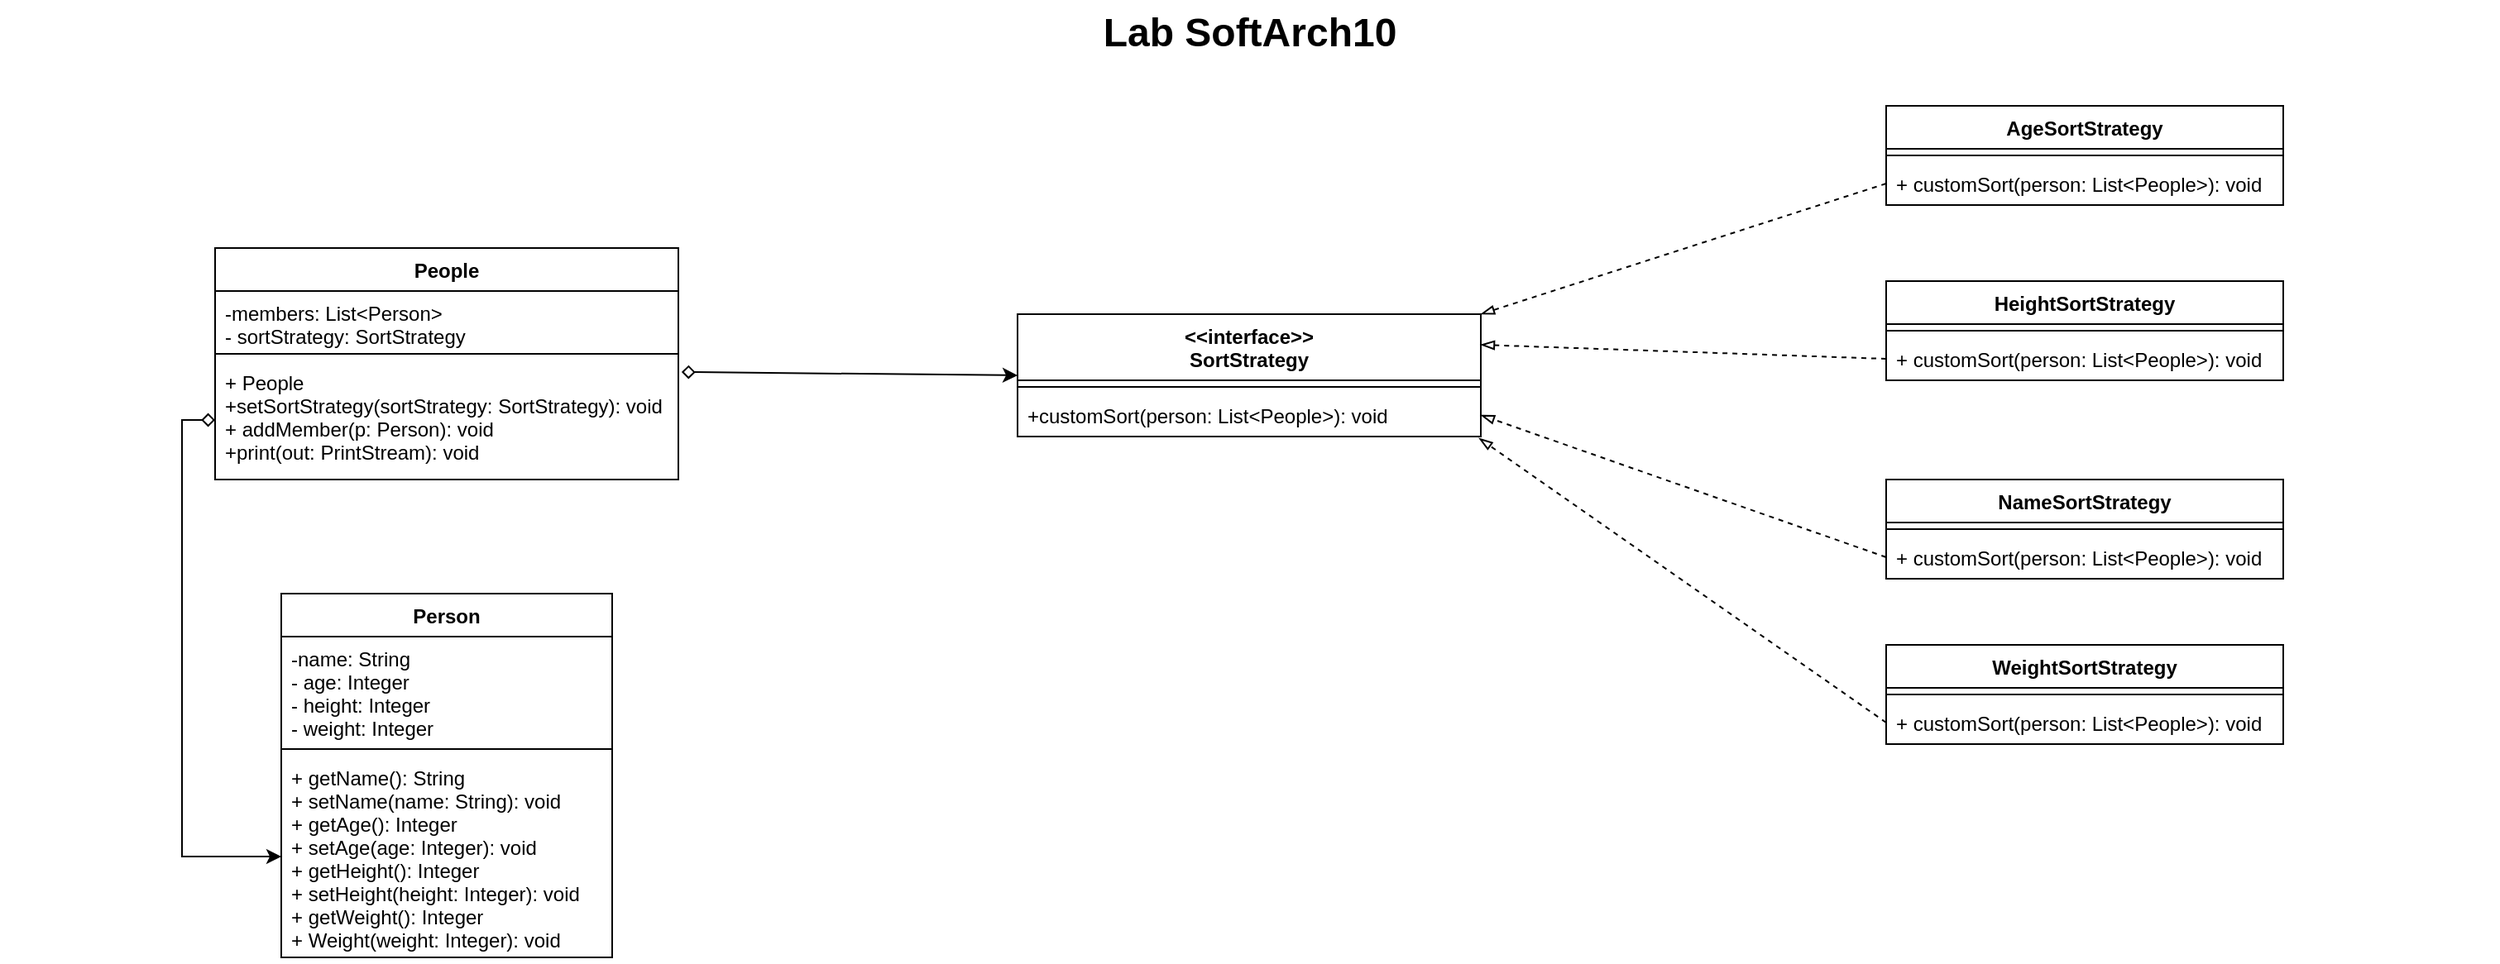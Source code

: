 <mxfile version="15.7.0" type="device"><diagram name="Page-1" id="929967ad-93f9-6ef4-fab6-5d389245f69c"><mxGraphModel dx="1422" dy="794" grid="1" gridSize="10" guides="1" tooltips="1" connect="1" arrows="1" fold="1" page="1" pageScale="1.5" pageWidth="1169" pageHeight="826" background="none" math="0" shadow="0"><root><mxCell id="0" style=";html=1;"/><mxCell id="1" style=";html=1;" parent="0"/><mxCell id="1672d66443f91eb5-23" value="Lab SoftArch10" style="text;strokeColor=none;fillColor=none;html=1;fontSize=24;fontStyle=1;verticalAlign=middle;align=center;" parent="1" vertex="1"><mxGeometry x="120" y="40" width="1510" height="40" as="geometry"/></mxCell><mxCell id="LX9ZUFIDqNryZLmiYARt-1" value="&lt;&lt;interface&gt;&gt;&#10;SortStrategy" style="swimlane;fontStyle=1;align=center;verticalAlign=top;childLayout=stackLayout;horizontal=1;startSize=40;horizontalStack=0;resizeParent=1;resizeParentMax=0;resizeLast=0;collapsible=1;marginBottom=0;" vertex="1" parent="1"><mxGeometry x="735" y="230" width="280" height="74" as="geometry"/></mxCell><mxCell id="LX9ZUFIDqNryZLmiYARt-3" value="" style="line;strokeWidth=1;fillColor=none;align=left;verticalAlign=middle;spacingTop=-1;spacingLeft=3;spacingRight=3;rotatable=0;labelPosition=right;points=[];portConstraint=eastwest;" vertex="1" parent="LX9ZUFIDqNryZLmiYARt-1"><mxGeometry y="40" width="280" height="8" as="geometry"/></mxCell><mxCell id="LX9ZUFIDqNryZLmiYARt-4" value="+customSort(person: List&lt;People&gt;): void" style="text;strokeColor=none;fillColor=none;align=left;verticalAlign=top;spacingLeft=4;spacingRight=4;overflow=hidden;rotatable=0;points=[[0,0.5],[1,0.5]];portConstraint=eastwest;" vertex="1" parent="LX9ZUFIDqNryZLmiYARt-1"><mxGeometry y="48" width="280" height="26" as="geometry"/></mxCell><mxCell id="LX9ZUFIDqNryZLmiYARt-5" value="People" style="swimlane;fontStyle=1;align=center;verticalAlign=top;childLayout=stackLayout;horizontal=1;startSize=26;horizontalStack=0;resizeParent=1;resizeParentMax=0;resizeLast=0;collapsible=1;marginBottom=0;" vertex="1" parent="1"><mxGeometry x="250" y="190" width="280" height="140" as="geometry"/></mxCell><mxCell id="LX9ZUFIDqNryZLmiYARt-6" value="-members: List&lt;Person&gt;&#10;- sortStrategy: SortStrategy" style="text;strokeColor=none;fillColor=none;align=left;verticalAlign=top;spacingLeft=4;spacingRight=4;overflow=hidden;rotatable=0;points=[[0,0.5],[1,0.5]];portConstraint=eastwest;" vertex="1" parent="LX9ZUFIDqNryZLmiYARt-5"><mxGeometry y="26" width="280" height="34" as="geometry"/></mxCell><mxCell id="LX9ZUFIDqNryZLmiYARt-7" value="" style="line;strokeWidth=1;fillColor=none;align=left;verticalAlign=middle;spacingTop=-1;spacingLeft=3;spacingRight=3;rotatable=0;labelPosition=right;points=[];portConstraint=eastwest;" vertex="1" parent="LX9ZUFIDqNryZLmiYARt-5"><mxGeometry y="60" width="280" height="8" as="geometry"/></mxCell><mxCell id="LX9ZUFIDqNryZLmiYARt-8" value="+ People&#10;+setSortStrategy(sortStrategy: SortStrategy): void&#10;+ addMember(p: Person): void&#10;+print(out: PrintStream): void" style="text;strokeColor=none;fillColor=none;align=left;verticalAlign=top;spacingLeft=4;spacingRight=4;overflow=hidden;rotatable=0;points=[[0,0.5],[1,0.5]];portConstraint=eastwest;" vertex="1" parent="LX9ZUFIDqNryZLmiYARt-5"><mxGeometry y="68" width="280" height="72" as="geometry"/></mxCell><mxCell id="LX9ZUFIDqNryZLmiYARt-9" value="Person" style="swimlane;fontStyle=1;align=center;verticalAlign=top;childLayout=stackLayout;horizontal=1;startSize=26;horizontalStack=0;resizeParent=1;resizeParentMax=0;resizeLast=0;collapsible=1;marginBottom=0;" vertex="1" parent="1"><mxGeometry x="290" y="399" width="200" height="220" as="geometry"/></mxCell><mxCell id="LX9ZUFIDqNryZLmiYARt-10" value="-name: String&#10;- age: Integer&#10;- height: Integer&#10;- weight: Integer" style="text;strokeColor=none;fillColor=none;align=left;verticalAlign=top;spacingLeft=4;spacingRight=4;overflow=hidden;rotatable=0;points=[[0,0.5],[1,0.5]];portConstraint=eastwest;" vertex="1" parent="LX9ZUFIDqNryZLmiYARt-9"><mxGeometry y="26" width="200" height="64" as="geometry"/></mxCell><mxCell id="LX9ZUFIDqNryZLmiYARt-11" value="" style="line;strokeWidth=1;fillColor=none;align=left;verticalAlign=middle;spacingTop=-1;spacingLeft=3;spacingRight=3;rotatable=0;labelPosition=right;points=[];portConstraint=eastwest;" vertex="1" parent="LX9ZUFIDqNryZLmiYARt-9"><mxGeometry y="90" width="200" height="8" as="geometry"/></mxCell><mxCell id="LX9ZUFIDqNryZLmiYARt-12" value="+ getName(): String&#10;+ setName(name: String): void&#10;+ getAge(): Integer&#10;+ setAge(age: Integer): void&#10;+ getHeight(): Integer&#10;+ setHeight(height: Integer): void&#10;+ getWeight(): Integer&#10;+ Weight(weight: Integer): void&#10;" style="text;strokeColor=none;fillColor=none;align=left;verticalAlign=top;spacingLeft=4;spacingRight=4;overflow=hidden;rotatable=0;points=[[0,0.5],[1,0.5]];portConstraint=eastwest;" vertex="1" parent="LX9ZUFIDqNryZLmiYARt-9"><mxGeometry y="98" width="200" height="122" as="geometry"/></mxCell><mxCell id="LX9ZUFIDqNryZLmiYARt-13" value="AgeSortStrategy" style="swimlane;fontStyle=1;align=center;verticalAlign=top;childLayout=stackLayout;horizontal=1;startSize=26;horizontalStack=0;resizeParent=1;resizeParentMax=0;resizeLast=0;collapsible=1;marginBottom=0;" vertex="1" parent="1"><mxGeometry x="1260" y="104" width="240" height="60" as="geometry"/></mxCell><mxCell id="LX9ZUFIDqNryZLmiYARt-15" value="" style="line;strokeWidth=1;fillColor=none;align=left;verticalAlign=middle;spacingTop=-1;spacingLeft=3;spacingRight=3;rotatable=0;labelPosition=right;points=[];portConstraint=eastwest;" vertex="1" parent="LX9ZUFIDqNryZLmiYARt-13"><mxGeometry y="26" width="240" height="8" as="geometry"/></mxCell><mxCell id="LX9ZUFIDqNryZLmiYARt-16" value="+ customSort(person: List&lt;People&gt;): void" style="text;strokeColor=none;fillColor=none;align=left;verticalAlign=top;spacingLeft=4;spacingRight=4;overflow=hidden;rotatable=0;points=[[0,0.5],[1,0.5]];portConstraint=eastwest;" vertex="1" parent="LX9ZUFIDqNryZLmiYARt-13"><mxGeometry y="34" width="240" height="26" as="geometry"/></mxCell><mxCell id="LX9ZUFIDqNryZLmiYARt-18" value="HeightSortStrategy" style="swimlane;fontStyle=1;align=center;verticalAlign=top;childLayout=stackLayout;horizontal=1;startSize=26;horizontalStack=0;resizeParent=1;resizeParentMax=0;resizeLast=0;collapsible=1;marginBottom=0;" vertex="1" parent="1"><mxGeometry x="1260" y="210" width="240" height="60" as="geometry"/></mxCell><mxCell id="LX9ZUFIDqNryZLmiYARt-19" value="" style="line;strokeWidth=1;fillColor=none;align=left;verticalAlign=middle;spacingTop=-1;spacingLeft=3;spacingRight=3;rotatable=0;labelPosition=right;points=[];portConstraint=eastwest;" vertex="1" parent="LX9ZUFIDqNryZLmiYARt-18"><mxGeometry y="26" width="240" height="8" as="geometry"/></mxCell><mxCell id="LX9ZUFIDqNryZLmiYARt-20" value="+ customSort(person: List&lt;People&gt;): void" style="text;strokeColor=none;fillColor=none;align=left;verticalAlign=top;spacingLeft=4;spacingRight=4;overflow=hidden;rotatable=0;points=[[0,0.5],[1,0.5]];portConstraint=eastwest;" vertex="1" parent="LX9ZUFIDqNryZLmiYARt-18"><mxGeometry y="34" width="240" height="26" as="geometry"/></mxCell><mxCell id="LX9ZUFIDqNryZLmiYARt-21" value="NameSortStrategy" style="swimlane;fontStyle=1;align=center;verticalAlign=top;childLayout=stackLayout;horizontal=1;startSize=26;horizontalStack=0;resizeParent=1;resizeParentMax=0;resizeLast=0;collapsible=1;marginBottom=0;" vertex="1" parent="1"><mxGeometry x="1260" y="330" width="240" height="60" as="geometry"/></mxCell><mxCell id="LX9ZUFIDqNryZLmiYARt-22" value="" style="line;strokeWidth=1;fillColor=none;align=left;verticalAlign=middle;spacingTop=-1;spacingLeft=3;spacingRight=3;rotatable=0;labelPosition=right;points=[];portConstraint=eastwest;" vertex="1" parent="LX9ZUFIDqNryZLmiYARt-21"><mxGeometry y="26" width="240" height="8" as="geometry"/></mxCell><mxCell id="LX9ZUFIDqNryZLmiYARt-23" value="+ customSort(person: List&lt;People&gt;): void" style="text;strokeColor=none;fillColor=none;align=left;verticalAlign=top;spacingLeft=4;spacingRight=4;overflow=hidden;rotatable=0;points=[[0,0.5],[1,0.5]];portConstraint=eastwest;" vertex="1" parent="LX9ZUFIDqNryZLmiYARt-21"><mxGeometry y="34" width="240" height="26" as="geometry"/></mxCell><mxCell id="LX9ZUFIDqNryZLmiYARt-24" value="WeightSortStrategy" style="swimlane;fontStyle=1;align=center;verticalAlign=top;childLayout=stackLayout;horizontal=1;startSize=26;horizontalStack=0;resizeParent=1;resizeParentMax=0;resizeLast=0;collapsible=1;marginBottom=0;" vertex="1" parent="1"><mxGeometry x="1260" y="430" width="240" height="60" as="geometry"/></mxCell><mxCell id="LX9ZUFIDqNryZLmiYARt-25" value="" style="line;strokeWidth=1;fillColor=none;align=left;verticalAlign=middle;spacingTop=-1;spacingLeft=3;spacingRight=3;rotatable=0;labelPosition=right;points=[];portConstraint=eastwest;" vertex="1" parent="LX9ZUFIDqNryZLmiYARt-24"><mxGeometry y="26" width="240" height="8" as="geometry"/></mxCell><mxCell id="LX9ZUFIDqNryZLmiYARt-26" value="+ customSort(person: List&lt;People&gt;): void" style="text;strokeColor=none;fillColor=none;align=left;verticalAlign=top;spacingLeft=4;spacingRight=4;overflow=hidden;rotatable=0;points=[[0,0.5],[1,0.5]];portConstraint=eastwest;" vertex="1" parent="LX9ZUFIDqNryZLmiYARt-24"><mxGeometry y="34" width="240" height="26" as="geometry"/></mxCell><mxCell id="LX9ZUFIDqNryZLmiYARt-29" style="edgeStyle=orthogonalEdgeStyle;rounded=0;orthogonalLoop=1;jettySize=auto;html=1;exitX=0;exitY=0.5;exitDx=0;exitDy=0;entryX=0;entryY=0.5;entryDx=0;entryDy=0;endArrow=classic;endFill=1;startArrow=diamond;startFill=0;" edge="1" parent="1" source="LX9ZUFIDqNryZLmiYARt-8" target="LX9ZUFIDqNryZLmiYARt-12"><mxGeometry relative="1" as="geometry"/></mxCell><mxCell id="LX9ZUFIDqNryZLmiYARt-30" style="edgeStyle=none;rounded=0;orthogonalLoop=1;jettySize=auto;html=1;exitX=1.007;exitY=0.097;exitDx=0;exitDy=0;entryX=0;entryY=0.5;entryDx=0;entryDy=0;startArrow=diamond;startFill=0;endArrow=classic;endFill=1;exitPerimeter=0;" edge="1" parent="1" source="LX9ZUFIDqNryZLmiYARt-8" target="LX9ZUFIDqNryZLmiYARt-1"><mxGeometry relative="1" as="geometry"/></mxCell><mxCell id="LX9ZUFIDqNryZLmiYARt-31" style="edgeStyle=none;rounded=0;orthogonalLoop=1;jettySize=auto;html=1;exitX=0;exitY=0.5;exitDx=0;exitDy=0;entryX=1;entryY=0;entryDx=0;entryDy=0;startArrow=none;startFill=0;endArrow=blockThin;endFill=0;dashed=1;" edge="1" parent="1" source="LX9ZUFIDqNryZLmiYARt-16" target="LX9ZUFIDqNryZLmiYARt-1"><mxGeometry relative="1" as="geometry"/></mxCell><mxCell id="LX9ZUFIDqNryZLmiYARt-32" style="edgeStyle=none;rounded=0;orthogonalLoop=1;jettySize=auto;html=1;exitX=0;exitY=0.5;exitDx=0;exitDy=0;entryX=1;entryY=0.25;entryDx=0;entryDy=0;dashed=1;startArrow=none;startFill=0;endArrow=blockThin;endFill=0;" edge="1" parent="1" source="LX9ZUFIDqNryZLmiYARt-20" target="LX9ZUFIDqNryZLmiYARt-1"><mxGeometry relative="1" as="geometry"/></mxCell><mxCell id="LX9ZUFIDqNryZLmiYARt-33" style="edgeStyle=none;rounded=0;orthogonalLoop=1;jettySize=auto;html=1;exitX=0;exitY=0.5;exitDx=0;exitDy=0;entryX=1;entryY=0.5;entryDx=0;entryDy=0;dashed=1;startArrow=none;startFill=0;endArrow=blockThin;endFill=0;" edge="1" parent="1" source="LX9ZUFIDqNryZLmiYARt-23" target="LX9ZUFIDqNryZLmiYARt-4"><mxGeometry relative="1" as="geometry"/></mxCell><mxCell id="LX9ZUFIDqNryZLmiYARt-34" style="edgeStyle=none;rounded=0;orthogonalLoop=1;jettySize=auto;html=1;exitX=0;exitY=0.5;exitDx=0;exitDy=0;entryX=0.996;entryY=1.038;entryDx=0;entryDy=0;entryPerimeter=0;dashed=1;startArrow=none;startFill=0;endArrow=blockThin;endFill=0;" edge="1" parent="1" source="LX9ZUFIDqNryZLmiYARt-26" target="LX9ZUFIDqNryZLmiYARt-4"><mxGeometry relative="1" as="geometry"/></mxCell></root></mxGraphModel></diagram></mxfile>